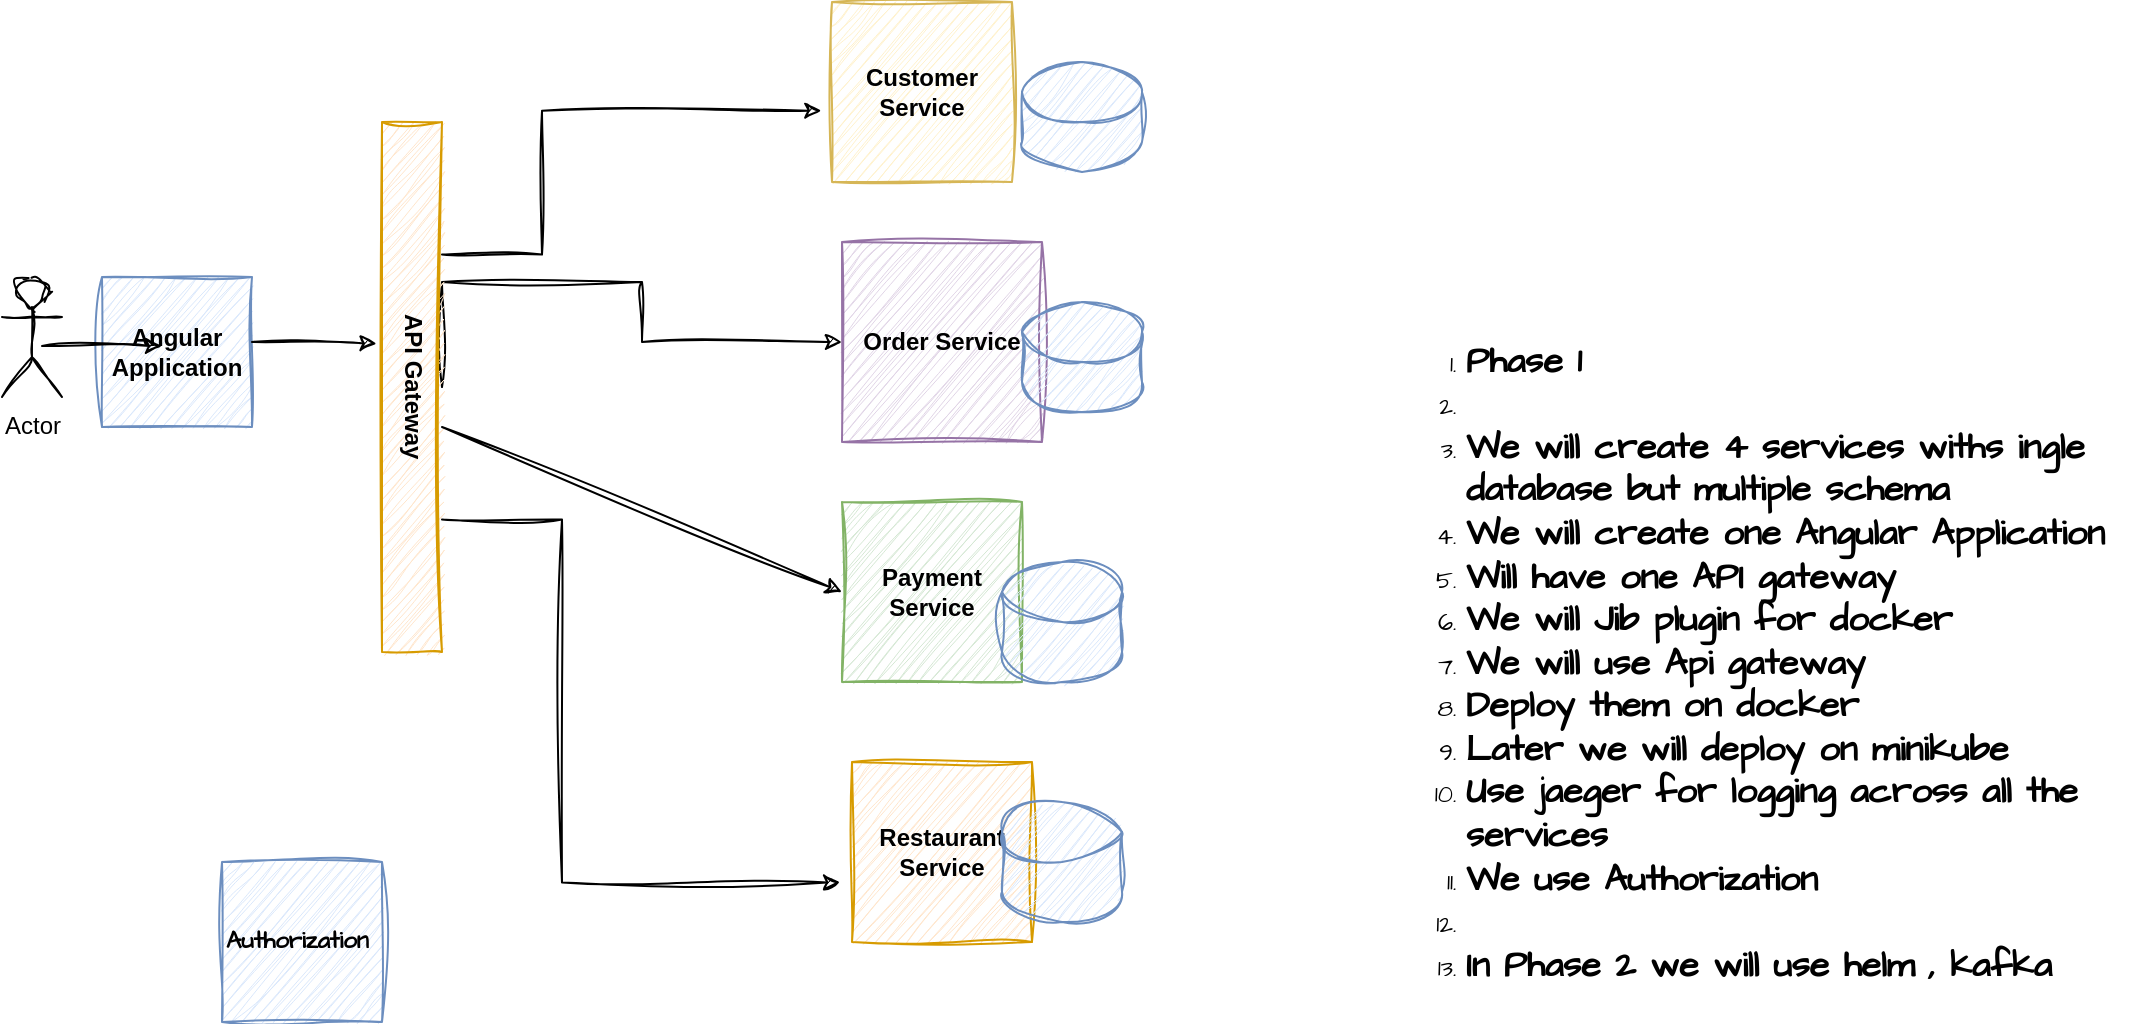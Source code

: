 <mxfile version="26.0.14">
  <diagram name="Page-1" id="fA_OEHiNrMLuiG46osYB">
    <mxGraphModel dx="1466" dy="667" grid="1" gridSize="10" guides="1" tooltips="1" connect="1" arrows="1" fold="1" page="1" pageScale="1" pageWidth="1100" pageHeight="850" math="0" shadow="0">
      <root>
        <mxCell id="0" />
        <mxCell id="1" parent="0" />
        <mxCell id="KeqSqboE2AJkqtp1KUuW-11" value="&lt;b&gt;Customer Service&lt;/b&gt;" style="whiteSpace=wrap;html=1;aspect=fixed;fillColor=#fff2cc;strokeColor=#d6b656;sketch=1;curveFitting=1;jiggle=2;" parent="1" vertex="1">
          <mxGeometry x="425" y="30" width="90" height="90" as="geometry" />
        </mxCell>
        <mxCell id="KeqSqboE2AJkqtp1KUuW-12" value="&lt;b&gt;Payment Service&lt;/b&gt;" style="whiteSpace=wrap;html=1;aspect=fixed;fillColor=#d5e8d4;strokeColor=#82b366;sketch=1;curveFitting=1;jiggle=2;" parent="1" vertex="1">
          <mxGeometry x="430" y="280" width="90" height="90" as="geometry" />
        </mxCell>
        <mxCell id="KeqSqboE2AJkqtp1KUuW-13" value="&lt;b&gt;Restaurant Service&lt;/b&gt;" style="whiteSpace=wrap;html=1;aspect=fixed;fillColor=#ffe6cc;strokeColor=#d79b00;sketch=1;curveFitting=1;jiggle=2;" parent="1" vertex="1">
          <mxGeometry x="435" y="410" width="90" height="90" as="geometry" />
        </mxCell>
        <mxCell id="KeqSqboE2AJkqtp1KUuW-14" value="&lt;b&gt;Order Service&lt;/b&gt;" style="whiteSpace=wrap;html=1;aspect=fixed;fillColor=#e1d5e7;strokeColor=#9673a6;sketch=1;curveFitting=1;jiggle=2;" parent="1" vertex="1">
          <mxGeometry x="430" y="150" width="100" height="100" as="geometry" />
        </mxCell>
        <mxCell id="KeqSqboE2AJkqtp1KUuW-27" value="" style="shape=cylinder3;whiteSpace=wrap;html=1;boundedLbl=1;backgroundOutline=1;size=15;fillColor=#dae8fc;strokeColor=#6c8ebf;sketch=1;curveFitting=1;jiggle=2;" parent="1" vertex="1">
          <mxGeometry x="520" y="180" width="60" height="55" as="geometry" />
        </mxCell>
        <mxCell id="KeqSqboE2AJkqtp1KUuW-28" value="" style="shape=cylinder3;whiteSpace=wrap;html=1;boundedLbl=1;backgroundOutline=1;size=15;fillColor=#dae8fc;strokeColor=#6c8ebf;sketch=1;curveFitting=1;jiggle=2;" parent="1" vertex="1">
          <mxGeometry x="510" y="430" width="60" height="60" as="geometry" />
        </mxCell>
        <mxCell id="KeqSqboE2AJkqtp1KUuW-29" value="" style="shape=cylinder3;whiteSpace=wrap;html=1;boundedLbl=1;backgroundOutline=1;size=15;fillColor=#dae8fc;strokeColor=#6c8ebf;fontStyle=1;sketch=1;curveFitting=1;jiggle=2;" parent="1" vertex="1">
          <mxGeometry x="510" y="310" width="60" height="60" as="geometry" />
        </mxCell>
        <mxCell id="KeqSqboE2AJkqtp1KUuW-33" value="&lt;div&gt;&lt;b&gt;&lt;br&gt;&lt;/b&gt;&lt;/div&gt;&lt;div&gt;&lt;b&gt;Angular Application&lt;/b&gt;&lt;/div&gt;&lt;div&gt;&lt;br&gt;&lt;/div&gt;" style="whiteSpace=wrap;html=1;aspect=fixed;fillColor=#dae8fc;strokeColor=#6c8ebf;sketch=1;curveFitting=1;jiggle=2;" parent="1" vertex="1">
          <mxGeometry x="60" y="167.5" width="75" height="75" as="geometry" />
        </mxCell>
        <mxCell id="KeqSqboE2AJkqtp1KUuW-36" value="Actor" style="shape=umlActor;verticalLabelPosition=bottom;verticalAlign=top;html=1;outlineConnect=0;sketch=1;curveFitting=1;jiggle=2;" parent="1" vertex="1">
          <mxGeometry x="10" y="167.5" width="30" height="60" as="geometry" />
        </mxCell>
        <mxCell id="KeqSqboE2AJkqtp1KUuW-37" value="" style="endArrow=classic;html=1;rounded=0;sketch=1;curveFitting=1;jiggle=2;" parent="1" edge="1">
          <mxGeometry width="50" height="50" relative="1" as="geometry">
            <mxPoint x="30" y="202" as="sourcePoint" />
            <mxPoint x="90" y="202" as="targetPoint" />
          </mxGeometry>
        </mxCell>
        <mxCell id="RYrgUamB4x9Vs3eIZklM-10" style="edgeStyle=orthogonalEdgeStyle;rounded=0;sketch=1;hachureGap=4;jiggle=2;curveFitting=1;orthogonalLoop=1;jettySize=auto;html=1;exitX=1;exitY=0.5;exitDx=0;exitDy=0;fontFamily=Architects Daughter;fontSource=https%3A%2F%2Ffonts.googleapis.com%2Fcss%3Ffamily%3DArchitects%2BDaughter;" edge="1" parent="1" source="KeqSqboE2AJkqtp1KUuW-39" target="KeqSqboE2AJkqtp1KUuW-14">
          <mxGeometry relative="1" as="geometry">
            <Array as="points">
              <mxPoint x="230" y="170" />
              <mxPoint x="330" y="170" />
              <mxPoint x="330" y="200" />
            </Array>
          </mxGeometry>
        </mxCell>
        <mxCell id="KeqSqboE2AJkqtp1KUuW-39" value="&lt;b&gt;API Gateway&lt;/b&gt;" style="rounded=0;whiteSpace=wrap;html=1;fillColor=#ffe6cc;strokeColor=#d79b00;textDirection=vertical-rl;sketch=1;curveFitting=1;jiggle=2;" parent="1" vertex="1">
          <mxGeometry x="200" y="90" width="30" height="265" as="geometry" />
        </mxCell>
        <mxCell id="KeqSqboE2AJkqtp1KUuW-48" value="" style="endArrow=classic;html=1;rounded=0;sketch=1;hachureGap=4;jiggle=2;curveFitting=1;fontFamily=Architects Daughter;fontSource=https%3A%2F%2Ffonts.googleapis.com%2Fcss%3Ffamily%3DArchitects%2BDaughter;entryX=-0.089;entryY=0.418;entryDx=0;entryDy=0;entryPerimeter=0;" parent="1" target="KeqSqboE2AJkqtp1KUuW-39" edge="1">
          <mxGeometry width="50" height="50" relative="1" as="geometry">
            <mxPoint x="135" y="200" as="sourcePoint" />
            <mxPoint x="185" y="150" as="targetPoint" />
          </mxGeometry>
        </mxCell>
        <mxCell id="RYrgUamB4x9Vs3eIZklM-2" value="" style="shape=cylinder3;whiteSpace=wrap;html=1;boundedLbl=1;backgroundOutline=1;size=15;fillColor=#dae8fc;strokeColor=#6c8ebf;sketch=1;curveFitting=1;jiggle=2;" vertex="1" parent="1">
          <mxGeometry x="520" y="60" width="60" height="55" as="geometry" />
        </mxCell>
        <mxCell id="RYrgUamB4x9Vs3eIZklM-7" style="edgeStyle=orthogonalEdgeStyle;rounded=0;sketch=1;hachureGap=4;jiggle=2;curveFitting=1;orthogonalLoop=1;jettySize=auto;html=1;exitX=1;exitY=0.25;exitDx=0;exitDy=0;entryX=-0.059;entryY=0.604;entryDx=0;entryDy=0;entryPerimeter=0;fontFamily=Architects Daughter;fontSource=https%3A%2F%2Ffonts.googleapis.com%2Fcss%3Ffamily%3DArchitects%2BDaughter;" edge="1" parent="1" source="KeqSqboE2AJkqtp1KUuW-39" target="KeqSqboE2AJkqtp1KUuW-11">
          <mxGeometry relative="1" as="geometry">
            <Array as="points">
              <mxPoint x="280" y="156" />
              <mxPoint x="280" y="84" />
            </Array>
          </mxGeometry>
        </mxCell>
        <mxCell id="RYrgUamB4x9Vs3eIZklM-13" style="edgeStyle=orthogonalEdgeStyle;rounded=0;sketch=1;hachureGap=4;jiggle=2;curveFitting=1;orthogonalLoop=1;jettySize=auto;html=1;exitX=1;exitY=0.75;exitDx=0;exitDy=0;entryX=-0.066;entryY=0.669;entryDx=0;entryDy=0;entryPerimeter=0;fontFamily=Architects Daughter;fontSource=https%3A%2F%2Ffonts.googleapis.com%2Fcss%3Ffamily%3DArchitects%2BDaughter;" edge="1" parent="1" source="KeqSqboE2AJkqtp1KUuW-39" target="KeqSqboE2AJkqtp1KUuW-13">
          <mxGeometry relative="1" as="geometry">
            <Array as="points">
              <mxPoint x="290" y="289" />
              <mxPoint x="290" y="470" />
            </Array>
          </mxGeometry>
        </mxCell>
        <mxCell id="RYrgUamB4x9Vs3eIZklM-15" value="" style="endArrow=classic;html=1;rounded=0;sketch=1;hachureGap=4;jiggle=2;curveFitting=1;fontFamily=Architects Daughter;fontSource=https%3A%2F%2Ffonts.googleapis.com%2Fcss%3Ffamily%3DArchitects%2BDaughter;entryX=0;entryY=0.5;entryDx=0;entryDy=0;" edge="1" parent="1" target="KeqSqboE2AJkqtp1KUuW-12">
          <mxGeometry width="50" height="50" relative="1" as="geometry">
            <mxPoint x="230" y="242.5" as="sourcePoint" />
            <mxPoint x="280" y="192.5" as="targetPoint" />
          </mxGeometry>
        </mxCell>
        <mxCell id="RYrgUamB4x9Vs3eIZklM-16" value="&lt;ol&gt;&lt;li&gt;&lt;b&gt;&lt;font style=&quot;font-size: 18px;&quot;&gt;Phase 1&amp;nbsp;&lt;/font&gt;&lt;/b&gt;&lt;/li&gt;&lt;li&gt;&lt;b style=&quot;background-color: transparent; color: light-dark(rgb(0, 0, 0), rgb(255, 255, 255));&quot;&gt;&lt;font style=&quot;font-size: 18px;&quot;&gt;&lt;br&gt;&lt;/font&gt;&lt;/b&gt;&lt;/li&gt;&lt;li&gt;&lt;b style=&quot;background-color: transparent; color: light-dark(rgb(0, 0, 0), rgb(255, 255, 255));&quot;&gt;&lt;font style=&quot;font-size: 18px;&quot;&gt;We will create 4 services withs ingle database but multiple schema&lt;/font&gt;&lt;/b&gt;&lt;/li&gt;&lt;li&gt;&lt;b&gt;&lt;font style=&quot;font-size: 18px;&quot;&gt;We will create one Angular Application&lt;/font&gt;&lt;/b&gt;&lt;/li&gt;&lt;li&gt;&lt;b&gt;&lt;font style=&quot;font-size: 18px;&quot;&gt;Will have one API gateway&amp;nbsp;&lt;/font&gt;&lt;/b&gt;&lt;/li&gt;&lt;li&gt;&lt;b&gt;&lt;font style=&quot;font-size: 18px;&quot;&gt;We will Jib plugin for docker&lt;/font&gt;&lt;/b&gt;&lt;/li&gt;&lt;li&gt;&lt;b&gt;&lt;font style=&quot;font-size: 18px;&quot;&gt;We will use Api gateway&lt;/font&gt;&lt;/b&gt;&lt;/li&gt;&lt;li&gt;&lt;span style=&quot;font-size: 18px;&quot;&gt;&lt;b&gt;Deploy them on docker&lt;/b&gt;&lt;/span&gt;&lt;/li&gt;&lt;li&gt;&lt;b style=&quot;font-size: 18px; background-color: transparent; color: light-dark(rgb(0, 0, 0), rgb(255, 255, 255));&quot;&gt;Later we will deploy on minikube&lt;/b&gt;&lt;/li&gt;&lt;li&gt;&lt;b style=&quot;font-size: 18px; background-color: transparent; color: light-dark(rgb(0, 0, 0), rgb(255, 255, 255));&quot;&gt;Use jaeger for logging across all the services&lt;/b&gt;&lt;/li&gt;&lt;li&gt;&lt;b style=&quot;font-size: 18px; background-color: transparent; color: light-dark(rgb(0, 0, 0), rgb(255, 255, 255));&quot;&gt;We use Authorization&amp;nbsp;&lt;/b&gt;&lt;/li&gt;&lt;li&gt;&lt;b style=&quot;font-size: 18px; background-color: transparent; color: light-dark(rgb(0, 0, 0), rgb(255, 255, 255));&quot;&gt;&lt;br&gt;&lt;/b&gt;&lt;/li&gt;&lt;li&gt;&lt;b style=&quot;font-size: 18px; background-color: transparent; color: light-dark(rgb(0, 0, 0), rgb(255, 255, 255));&quot;&gt;In Phase 2 we will use helm , kafka&lt;/b&gt;&lt;/li&gt;&lt;/ol&gt;" style="text;html=1;align=left;verticalAlign=middle;whiteSpace=wrap;rounded=0;fontFamily=Architects Daughter;fontSource=https%3A%2F%2Ffonts.googleapis.com%2Fcss%3Ffamily%3DArchitects%2BDaughter;" vertex="1" parent="1">
          <mxGeometry x="700" y="190" width="380" height="340" as="geometry" />
        </mxCell>
        <mxCell id="RYrgUamB4x9Vs3eIZklM-17" value="&lt;b&gt;Authorization&amp;nbsp;&lt;/b&gt;" style="whiteSpace=wrap;html=1;aspect=fixed;sketch=1;hachureGap=4;jiggle=2;curveFitting=1;fontFamily=Architects Daughter;fontSource=https%3A%2F%2Ffonts.googleapis.com%2Fcss%3Ffamily%3DArchitects%2BDaughter;fillColor=#dae8fc;strokeColor=#6c8ebf;" vertex="1" parent="1">
          <mxGeometry x="120" y="460" width="80" height="80" as="geometry" />
        </mxCell>
      </root>
    </mxGraphModel>
  </diagram>
</mxfile>
